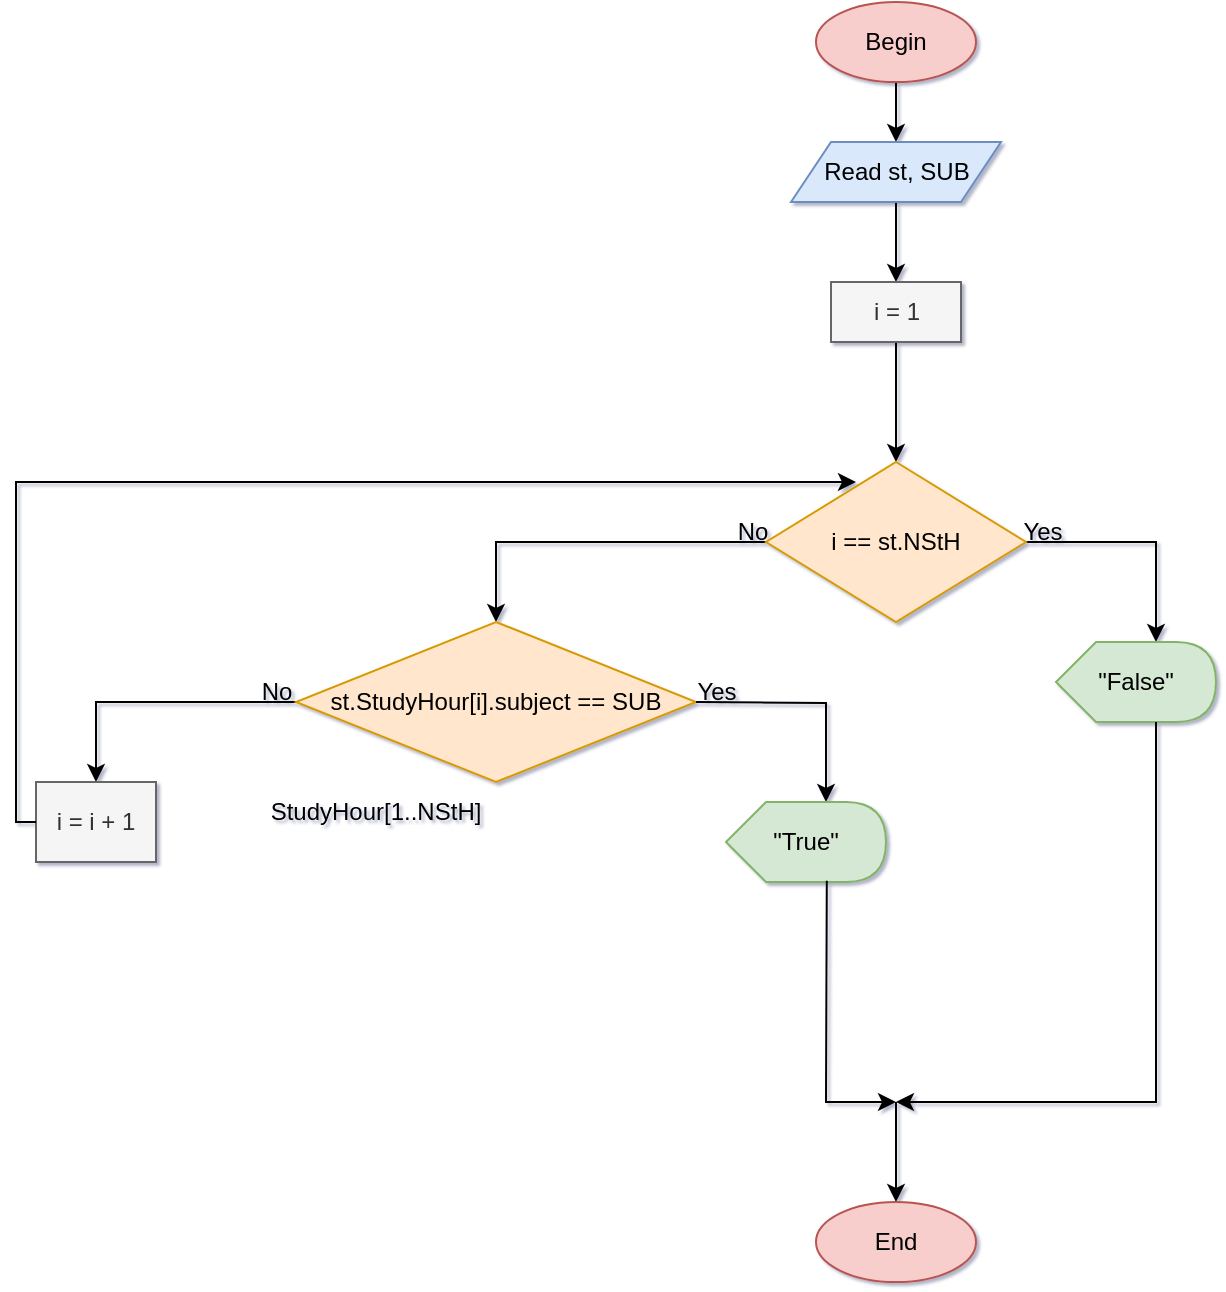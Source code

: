 <mxfile version="20.5.1" type="device"><diagram id="lwzZpcMSSivngQWEZWCR" name="Page-1"><mxGraphModel dx="1419" dy="301" grid="1" gridSize="10" guides="1" tooltips="1" connect="1" arrows="1" fold="1" page="1" pageScale="1" pageWidth="850" pageHeight="1100" math="0" shadow="1"><root><mxCell id="0"/><mxCell id="1" parent="0"/><mxCell id="2DufeuFUFwo9MO5AK-OH-4" value="" style="edgeStyle=orthogonalEdgeStyle;rounded=0;orthogonalLoop=1;jettySize=auto;html=1;" edge="1" parent="1" source="2DufeuFUFwo9MO5AK-OH-1" target="2DufeuFUFwo9MO5AK-OH-3"><mxGeometry relative="1" as="geometry"/></mxCell><mxCell id="2DufeuFUFwo9MO5AK-OH-1" value="Begin" style="ellipse;whiteSpace=wrap;html=1;fillColor=#f8cecc;strokeColor=#b85450;" vertex="1" parent="1"><mxGeometry x="360" y="20" width="80" height="40" as="geometry"/></mxCell><mxCell id="2DufeuFUFwo9MO5AK-OH-6" value="" style="edgeStyle=orthogonalEdgeStyle;rounded=0;orthogonalLoop=1;jettySize=auto;html=1;" edge="1" parent="1" source="2DufeuFUFwo9MO5AK-OH-3" target="2DufeuFUFwo9MO5AK-OH-5"><mxGeometry relative="1" as="geometry"/></mxCell><mxCell id="2DufeuFUFwo9MO5AK-OH-3" value="Read st, SUB" style="shape=parallelogram;perimeter=parallelogramPerimeter;whiteSpace=wrap;html=1;fixedSize=1;fillColor=#dae8fc;strokeColor=#6c8ebf;" vertex="1" parent="1"><mxGeometry x="347.5" y="90" width="105" height="30" as="geometry"/></mxCell><mxCell id="2DufeuFUFwo9MO5AK-OH-8" value="" style="edgeStyle=orthogonalEdgeStyle;rounded=0;orthogonalLoop=1;jettySize=auto;html=1;" edge="1" parent="1" source="2DufeuFUFwo9MO5AK-OH-5" target="2DufeuFUFwo9MO5AK-OH-7"><mxGeometry relative="1" as="geometry"/></mxCell><mxCell id="2DufeuFUFwo9MO5AK-OH-5" value="i = 1" style="whiteSpace=wrap;html=1;fillColor=#f5f5f5;strokeColor=#666666;fontColor=#333333;" vertex="1" parent="1"><mxGeometry x="367.5" y="160" width="65" height="30" as="geometry"/></mxCell><mxCell id="2DufeuFUFwo9MO5AK-OH-10" style="edgeStyle=orthogonalEdgeStyle;rounded=0;orthogonalLoop=1;jettySize=auto;html=1;entryX=0.625;entryY=0;entryDx=0;entryDy=0;entryPerimeter=0;" edge="1" parent="1" source="2DufeuFUFwo9MO5AK-OH-7" target="2DufeuFUFwo9MO5AK-OH-9"><mxGeometry relative="1" as="geometry"/></mxCell><mxCell id="2DufeuFUFwo9MO5AK-OH-13" value="" style="edgeStyle=orthogonalEdgeStyle;rounded=0;orthogonalLoop=1;jettySize=auto;html=1;entryX=0.5;entryY=0;entryDx=0;entryDy=0;" edge="1" parent="1" source="2DufeuFUFwo9MO5AK-OH-7" target="2DufeuFUFwo9MO5AK-OH-12"><mxGeometry relative="1" as="geometry"/></mxCell><mxCell id="2DufeuFUFwo9MO5AK-OH-7" value="i == st.NStH" style="rhombus;whiteSpace=wrap;html=1;fillColor=#ffe6cc;strokeColor=#d79b00;" vertex="1" parent="1"><mxGeometry x="335" y="250" width="130" height="80" as="geometry"/></mxCell><mxCell id="2DufeuFUFwo9MO5AK-OH-9" value="&quot;False&quot;" style="shape=display;whiteSpace=wrap;html=1;fillColor=#d5e8d4;strokeColor=#82b366;" vertex="1" parent="1"><mxGeometry x="480" y="340" width="80" height="40" as="geometry"/></mxCell><mxCell id="2DufeuFUFwo9MO5AK-OH-11" value="Yes" style="text;html=1;align=center;verticalAlign=middle;resizable=0;points=[];autosize=1;strokeColor=none;fillColor=none;" vertex="1" parent="1"><mxGeometry x="452.5" y="270" width="40" height="30" as="geometry"/></mxCell><mxCell id="2DufeuFUFwo9MO5AK-OH-15" value="" style="edgeStyle=orthogonalEdgeStyle;rounded=0;orthogonalLoop=1;jettySize=auto;html=1;entryX=0.5;entryY=0;entryDx=0;entryDy=0;" edge="1" parent="1" source="2DufeuFUFwo9MO5AK-OH-12" target="2DufeuFUFwo9MO5AK-OH-14"><mxGeometry relative="1" as="geometry"><Array as="points"><mxPoint y="370"/></Array></mxGeometry></mxCell><mxCell id="2DufeuFUFwo9MO5AK-OH-12" value="st.StudyHour[i].subject == SUB" style="rhombus;whiteSpace=wrap;html=1;fillColor=#ffe6cc;strokeColor=#d79b00;" vertex="1" parent="1"><mxGeometry x="100" y="330" width="200" height="80" as="geometry"/></mxCell><mxCell id="2DufeuFUFwo9MO5AK-OH-14" value="i = i + 1" style="whiteSpace=wrap;html=1;fillColor=#f5f5f5;strokeColor=#666666;fontColor=#333333;" vertex="1" parent="1"><mxGeometry x="-30" y="410" width="60" height="40" as="geometry"/></mxCell><mxCell id="2DufeuFUFwo9MO5AK-OH-16" value="No" style="text;html=1;align=center;verticalAlign=middle;resizable=0;points=[];autosize=1;strokeColor=none;fillColor=none;" vertex="1" parent="1"><mxGeometry x="307.5" y="270" width="40" height="30" as="geometry"/></mxCell><mxCell id="2DufeuFUFwo9MO5AK-OH-17" value="No" style="text;html=1;align=center;verticalAlign=middle;resizable=0;points=[];autosize=1;strokeColor=none;fillColor=none;" vertex="1" parent="1"><mxGeometry x="70" y="350" width="40" height="30" as="geometry"/></mxCell><mxCell id="2DufeuFUFwo9MO5AK-OH-18" value="" style="endArrow=classic;html=1;rounded=0;exitX=0;exitY=0.5;exitDx=0;exitDy=0;entryX=0.346;entryY=0.125;entryDx=0;entryDy=0;entryPerimeter=0;" edge="1" parent="1" source="2DufeuFUFwo9MO5AK-OH-14" target="2DufeuFUFwo9MO5AK-OH-7"><mxGeometry width="50" height="50" relative="1" as="geometry"><mxPoint x="120" y="410" as="sourcePoint"/><mxPoint x="150" y="260" as="targetPoint"/><Array as="points"><mxPoint x="-40" y="430"/><mxPoint x="-40" y="260"/></Array></mxGeometry></mxCell><mxCell id="2DufeuFUFwo9MO5AK-OH-20" style="edgeStyle=orthogonalEdgeStyle;rounded=0;orthogonalLoop=1;jettySize=auto;html=1;entryX=0.625;entryY=0;entryDx=0;entryDy=0;entryPerimeter=0;" edge="1" parent="1" target="2DufeuFUFwo9MO5AK-OH-21"><mxGeometry relative="1" as="geometry"><mxPoint x="300" y="370" as="sourcePoint"/></mxGeometry></mxCell><mxCell id="2DufeuFUFwo9MO5AK-OH-21" value="&quot;True&quot;" style="shape=display;whiteSpace=wrap;html=1;fillColor=#d5e8d4;strokeColor=#82b366;" vertex="1" parent="1"><mxGeometry x="315" y="420" width="80" height="40" as="geometry"/></mxCell><mxCell id="2DufeuFUFwo9MO5AK-OH-22" value="Yes" style="text;html=1;align=center;verticalAlign=middle;resizable=0;points=[];autosize=1;strokeColor=none;fillColor=none;" vertex="1" parent="1"><mxGeometry x="290" y="350" width="40" height="30" as="geometry"/></mxCell><mxCell id="2DufeuFUFwo9MO5AK-OH-23" value="" style="endArrow=classic;html=1;rounded=0;exitX=0.63;exitY=0.985;exitDx=0;exitDy=0;exitPerimeter=0;" edge="1" parent="1" source="2DufeuFUFwo9MO5AK-OH-21"><mxGeometry width="50" height="50" relative="1" as="geometry"><mxPoint x="300" y="570" as="sourcePoint"/><mxPoint x="400" y="570" as="targetPoint"/><Array as="points"><mxPoint x="365" y="570"/></Array></mxGeometry></mxCell><mxCell id="2DufeuFUFwo9MO5AK-OH-24" value="" style="endArrow=classic;html=1;rounded=0;exitX=0.625;exitY=1;exitDx=0;exitDy=0;exitPerimeter=0;" edge="1" parent="1" source="2DufeuFUFwo9MO5AK-OH-9"><mxGeometry width="50" height="50" relative="1" as="geometry"><mxPoint x="360" y="390" as="sourcePoint"/><mxPoint x="400" y="570" as="targetPoint"/><Array as="points"><mxPoint x="530" y="570"/></Array></mxGeometry></mxCell><mxCell id="2DufeuFUFwo9MO5AK-OH-25" value="" style="endArrow=classic;html=1;rounded=0;" edge="1" parent="1"><mxGeometry width="50" height="50" relative="1" as="geometry"><mxPoint x="400" y="570" as="sourcePoint"/><mxPoint x="400" y="620" as="targetPoint"/></mxGeometry></mxCell><mxCell id="2DufeuFUFwo9MO5AK-OH-26" value="End" style="ellipse;whiteSpace=wrap;html=1;fillColor=#f8cecc;strokeColor=#b85450;" vertex="1" parent="1"><mxGeometry x="360" y="620" width="80" height="40" as="geometry"/></mxCell><mxCell id="2DufeuFUFwo9MO5AK-OH-27" value="StudyHour[1..NStH]" style="text;html=1;strokeColor=none;fillColor=none;align=center;verticalAlign=middle;whiteSpace=wrap;rounded=0;" vertex="1" parent="1"><mxGeometry x="110" y="410" width="60" height="30" as="geometry"/></mxCell></root></mxGraphModel></diagram></mxfile>